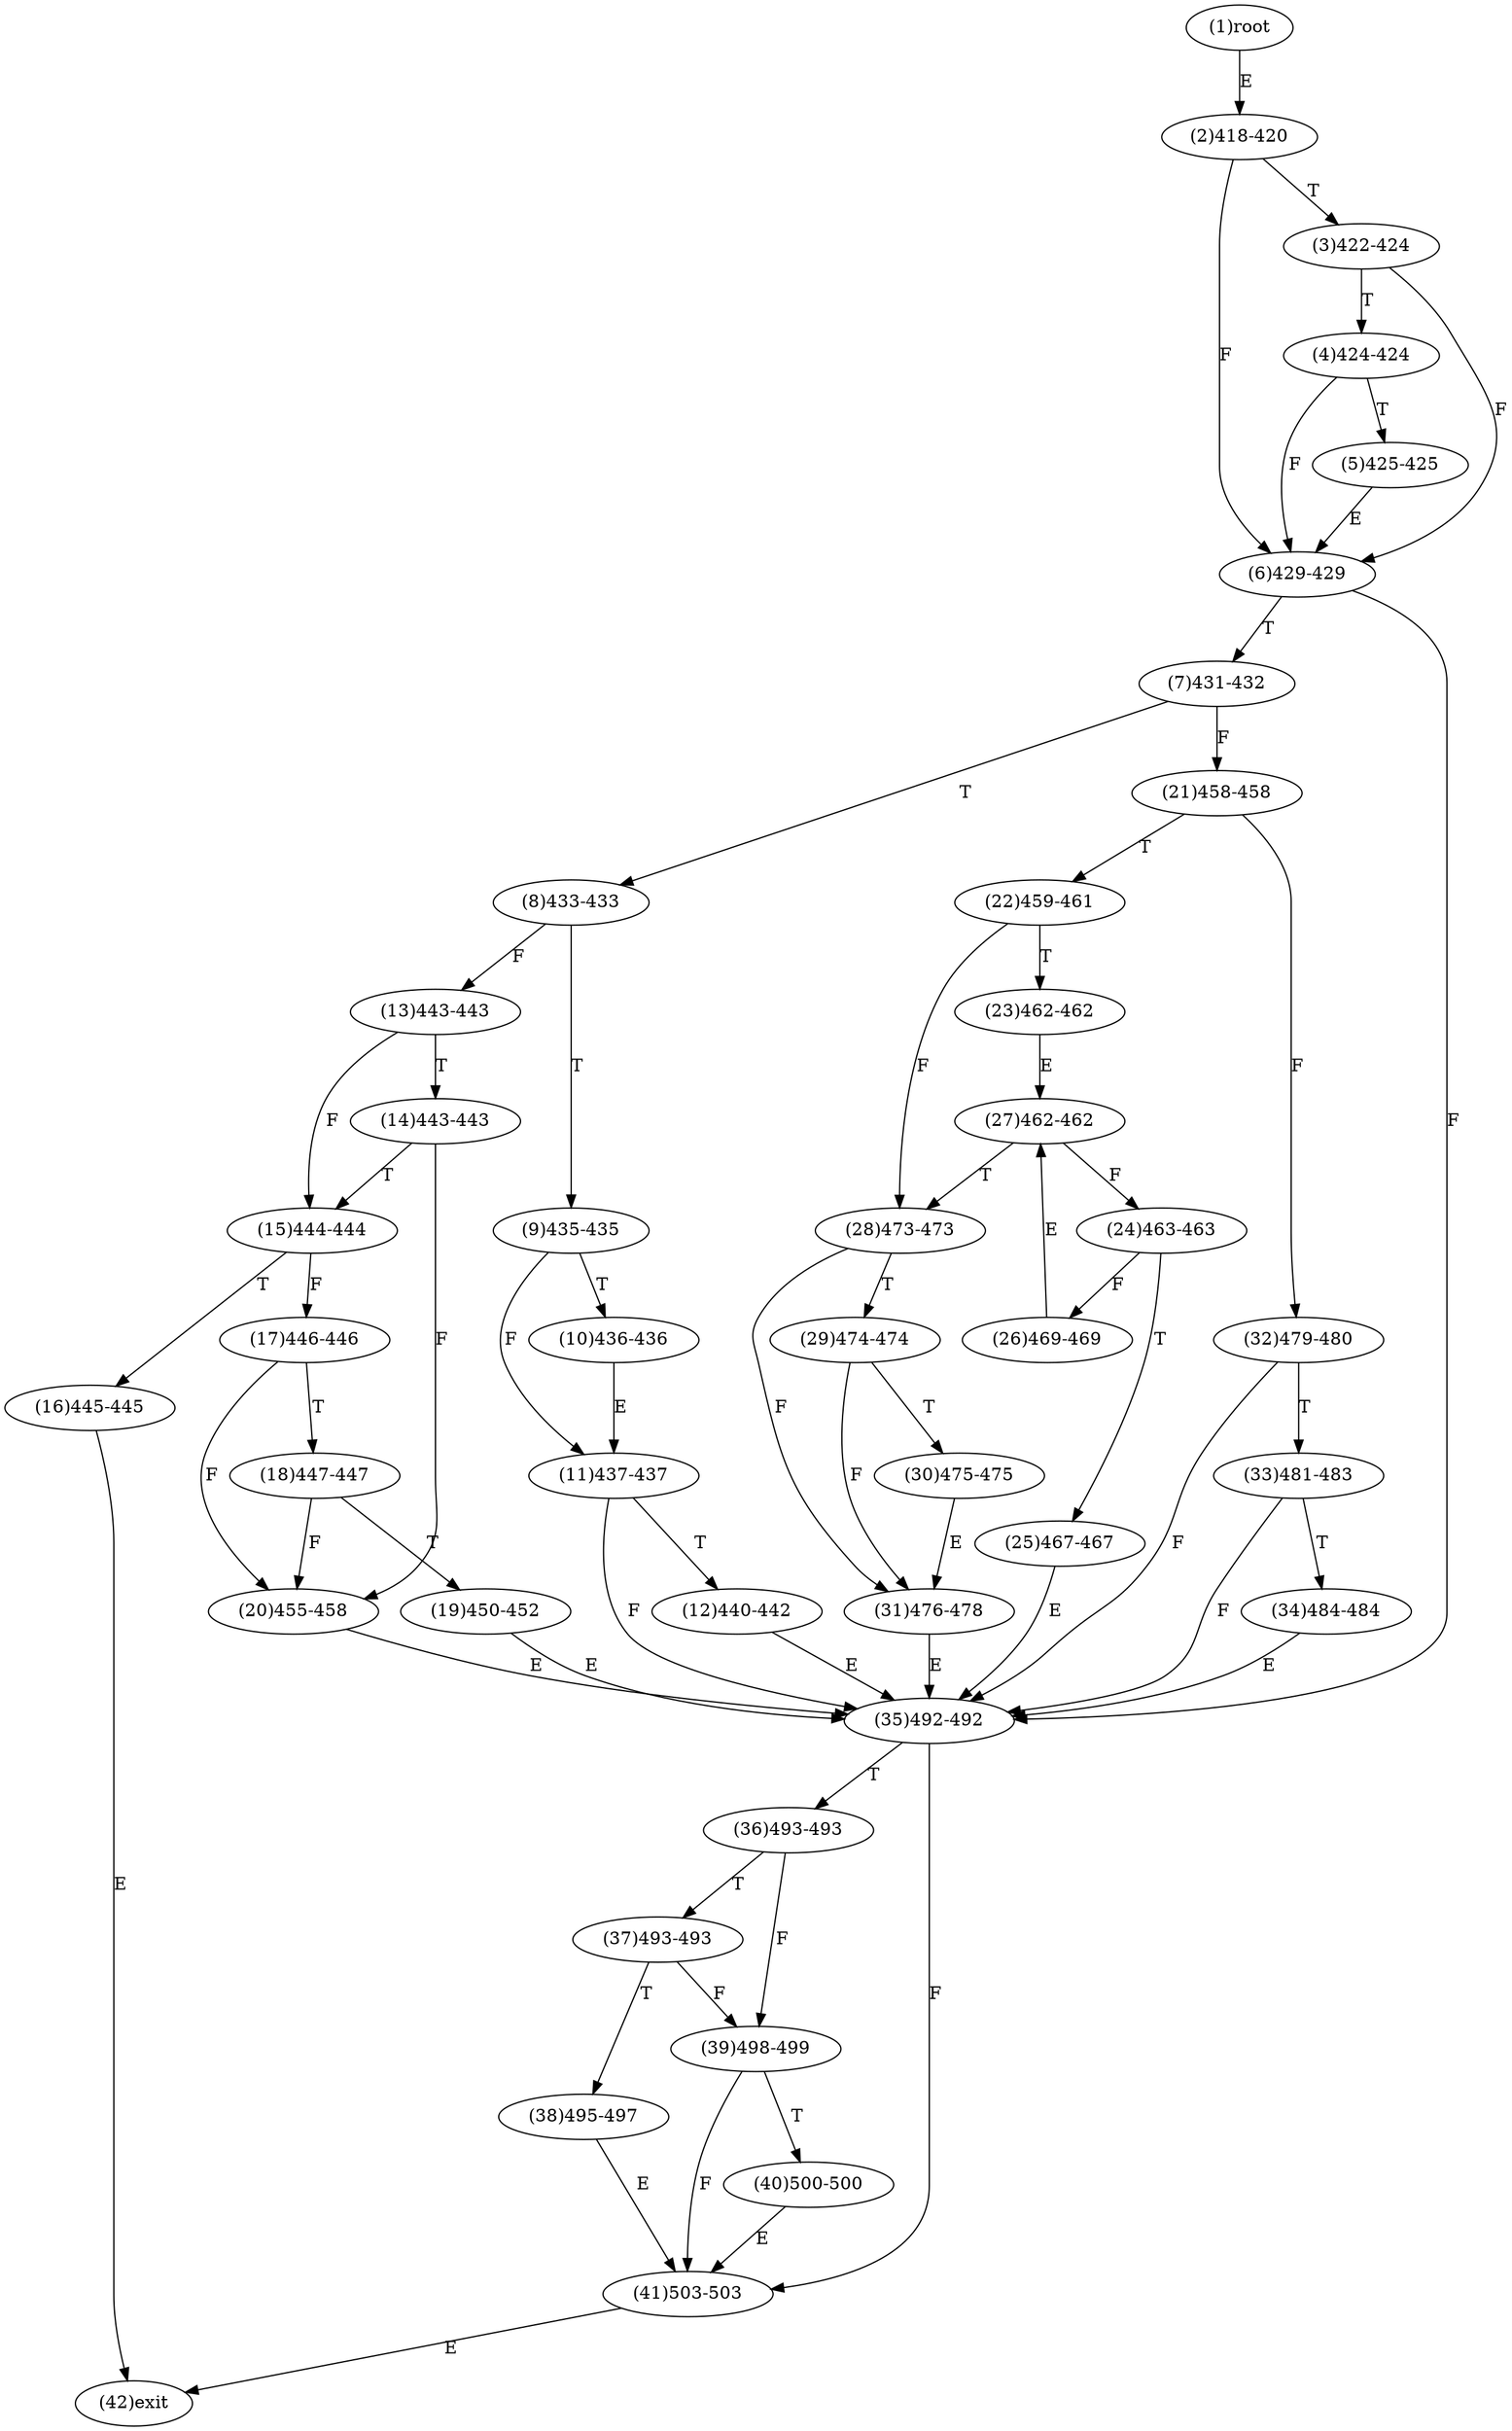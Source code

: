 digraph "" { 
1[ label="(1)root"];
2[ label="(2)418-420"];
3[ label="(3)422-424"];
4[ label="(4)424-424"];
5[ label="(5)425-425"];
6[ label="(6)429-429"];
7[ label="(7)431-432"];
8[ label="(8)433-433"];
9[ label="(9)435-435"];
10[ label="(10)436-436"];
11[ label="(11)437-437"];
12[ label="(12)440-442"];
13[ label="(13)443-443"];
14[ label="(14)443-443"];
15[ label="(15)444-444"];
17[ label="(17)446-446"];
16[ label="(16)445-445"];
19[ label="(19)450-452"];
18[ label="(18)447-447"];
21[ label="(21)458-458"];
20[ label="(20)455-458"];
23[ label="(23)462-462"];
22[ label="(22)459-461"];
25[ label="(25)467-467"];
24[ label="(24)463-463"];
27[ label="(27)462-462"];
26[ label="(26)469-469"];
29[ label="(29)474-474"];
28[ label="(28)473-473"];
31[ label="(31)476-478"];
30[ label="(30)475-475"];
34[ label="(34)484-484"];
35[ label="(35)492-492"];
32[ label="(32)479-480"];
33[ label="(33)481-483"];
38[ label="(38)495-497"];
39[ label="(39)498-499"];
36[ label="(36)493-493"];
37[ label="(37)493-493"];
42[ label="(42)exit"];
40[ label="(40)500-500"];
41[ label="(41)503-503"];
1->2[ label="E"];
2->6[ label="F"];
2->3[ label="T"];
3->6[ label="F"];
3->4[ label="T"];
4->6[ label="F"];
4->5[ label="T"];
5->6[ label="E"];
6->35[ label="F"];
6->7[ label="T"];
7->21[ label="F"];
7->8[ label="T"];
8->13[ label="F"];
8->9[ label="T"];
9->11[ label="F"];
9->10[ label="T"];
10->11[ label="E"];
11->35[ label="F"];
11->12[ label="T"];
12->35[ label="E"];
13->15[ label="F"];
13->14[ label="T"];
14->20[ label="F"];
14->15[ label="T"];
15->17[ label="F"];
15->16[ label="T"];
16->42[ label="E"];
17->20[ label="F"];
17->18[ label="T"];
18->20[ label="F"];
18->19[ label="T"];
19->35[ label="E"];
20->35[ label="E"];
21->32[ label="F"];
21->22[ label="T"];
22->28[ label="F"];
22->23[ label="T"];
23->27[ label="E"];
24->26[ label="F"];
24->25[ label="T"];
25->35[ label="E"];
26->27[ label="E"];
27->24[ label="F"];
27->28[ label="T"];
28->31[ label="F"];
28->29[ label="T"];
29->31[ label="F"];
29->30[ label="T"];
30->31[ label="E"];
31->35[ label="E"];
32->35[ label="F"];
32->33[ label="T"];
33->35[ label="F"];
33->34[ label="T"];
34->35[ label="E"];
35->41[ label="F"];
35->36[ label="T"];
36->39[ label="F"];
36->37[ label="T"];
37->39[ label="F"];
37->38[ label="T"];
38->41[ label="E"];
39->41[ label="F"];
39->40[ label="T"];
40->41[ label="E"];
41->42[ label="E"];
}